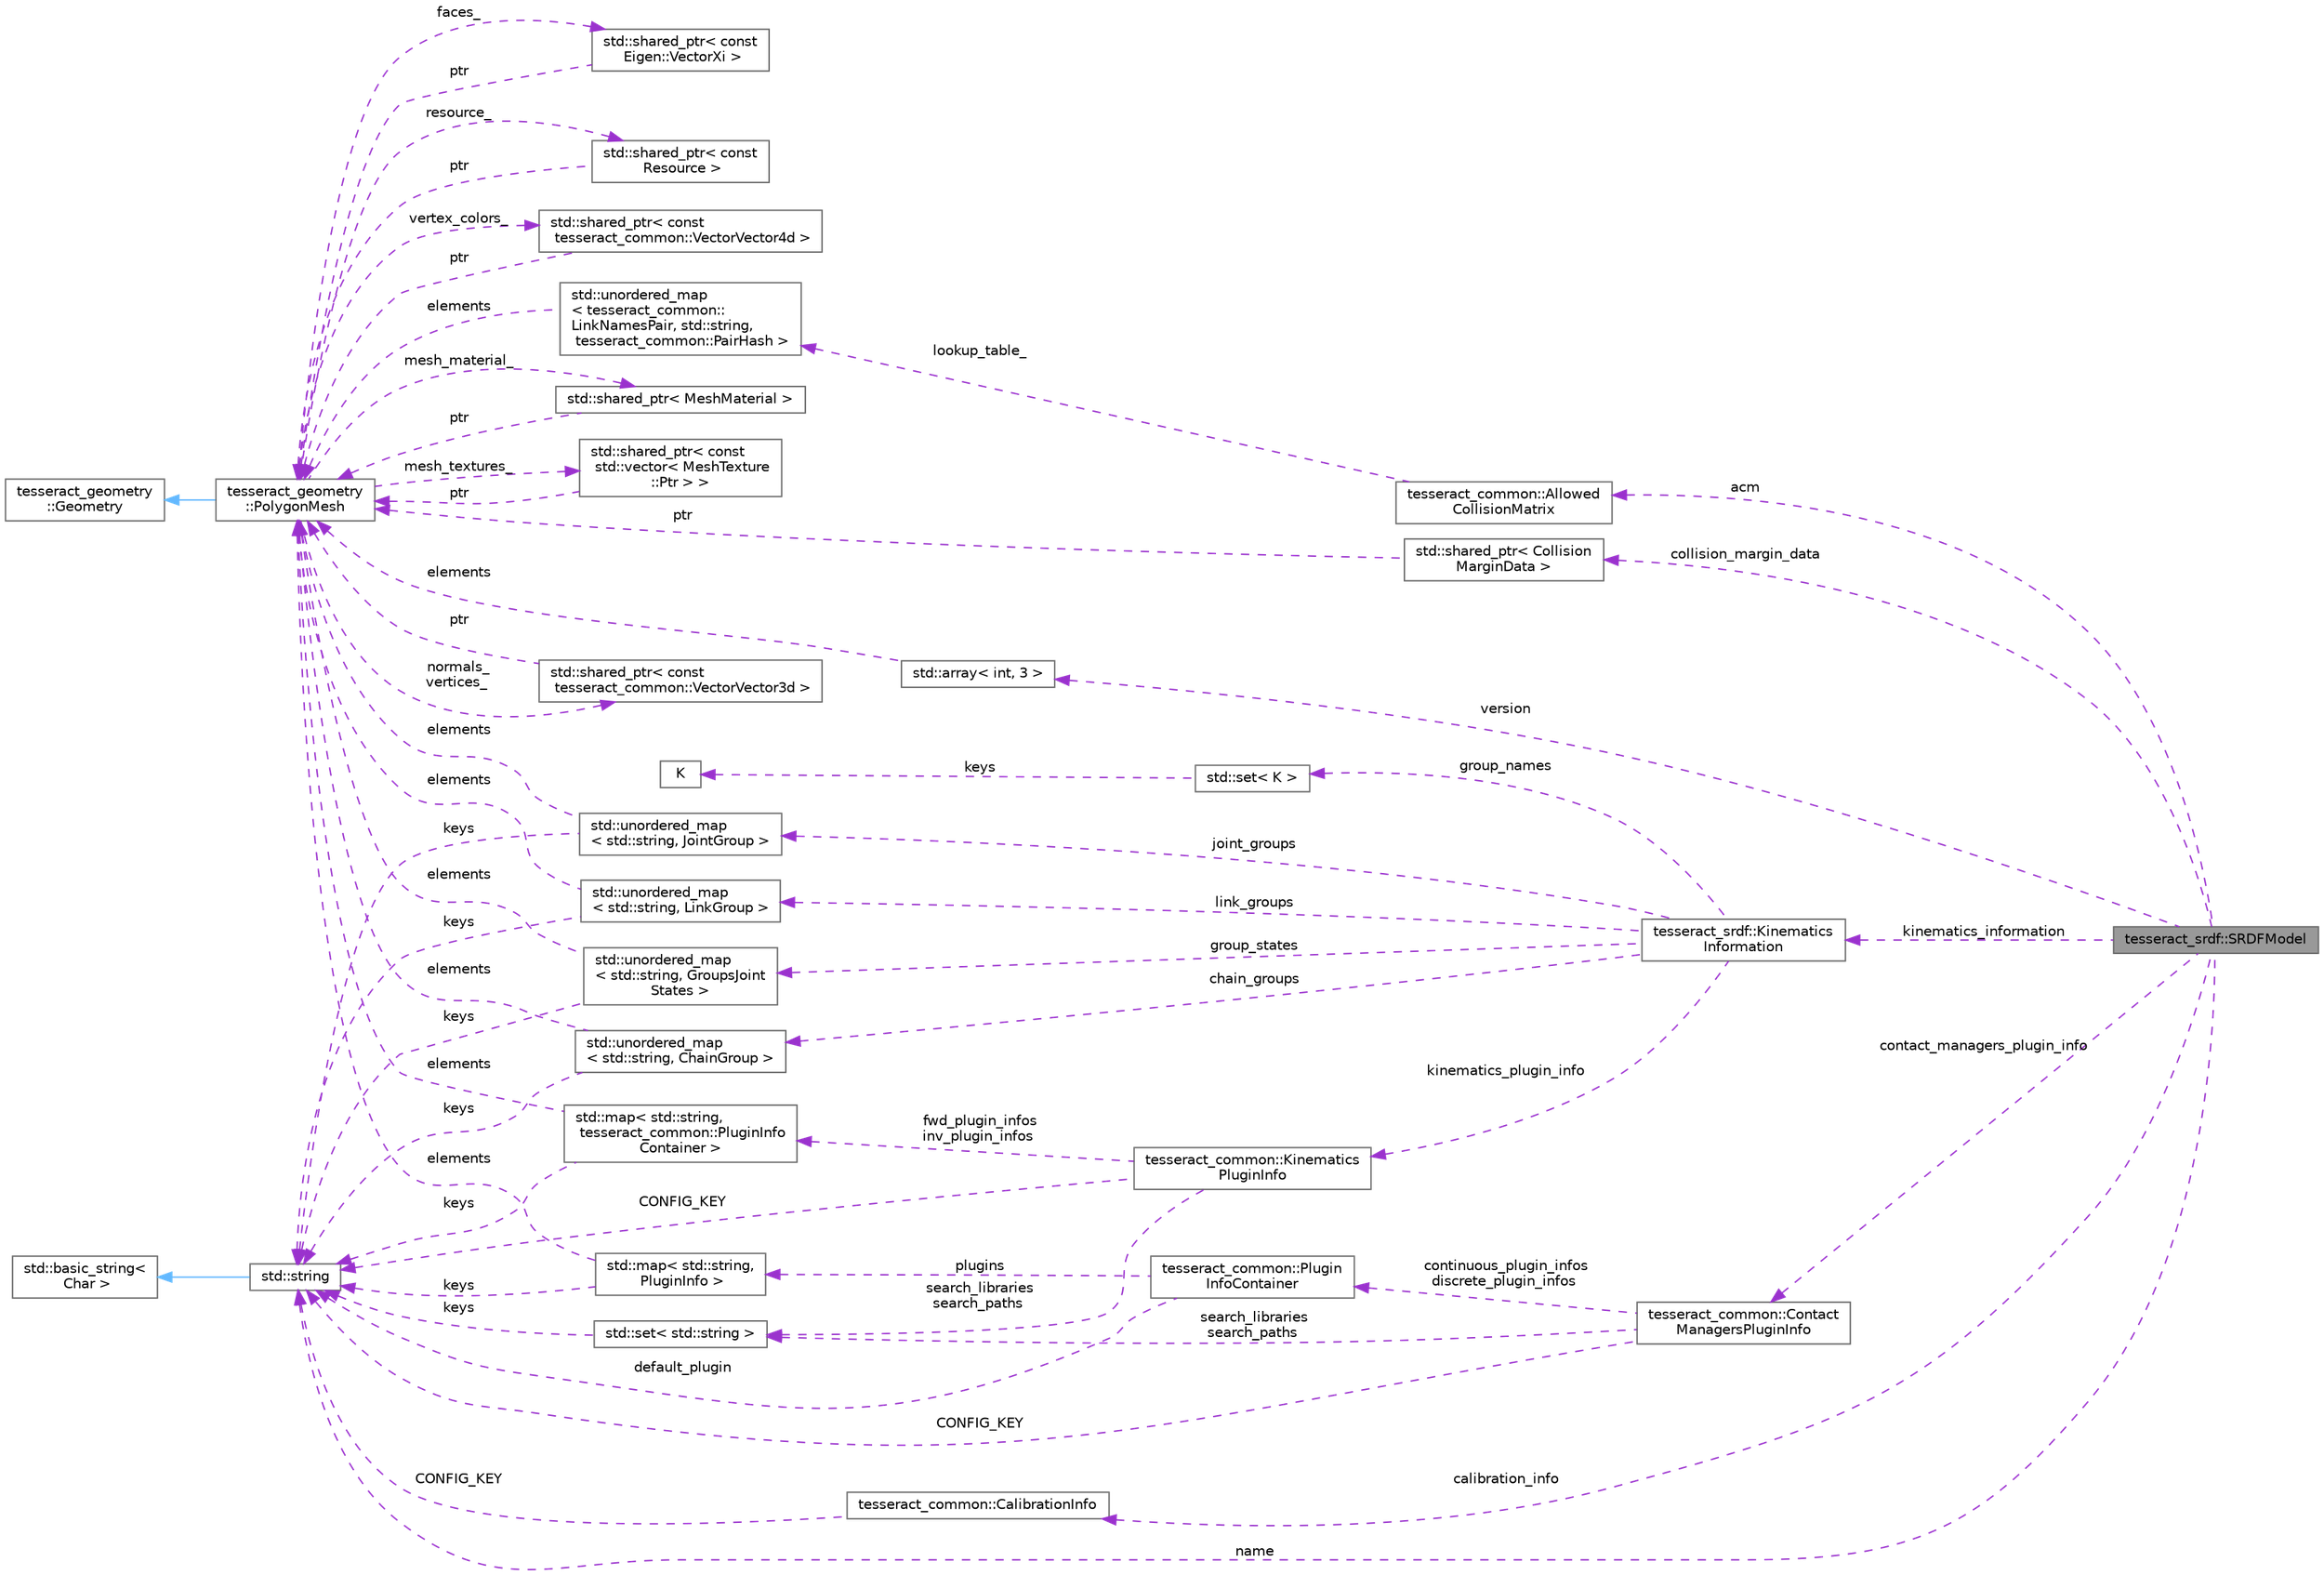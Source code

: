 digraph "tesseract_srdf::SRDFModel"
{
 // LATEX_PDF_SIZE
  bgcolor="transparent";
  edge [fontname=Helvetica,fontsize=10,labelfontname=Helvetica,labelfontsize=10];
  node [fontname=Helvetica,fontsize=10,shape=box,height=0.2,width=0.4];
  rankdir="LR";
  Node1 [label="tesseract_srdf::SRDFModel",height=0.2,width=0.4,color="gray40", fillcolor="grey60", style="filled", fontcolor="black",tooltip="Representation of semantic information about the robot."];
  Node2 -> Node1 [dir="back",color="darkorchid3",style="dashed",label=" name" ];
  Node2 [label="std::string",height=0.2,width=0.4,color="gray40", fillcolor="white", style="filled",tooltip=" "];
  Node3 -> Node2 [dir="back",color="steelblue1",style="solid"];
  Node3 [label="std::basic_string\<\l Char \>",height=0.2,width=0.4,color="gray40", fillcolor="white", style="filled",tooltip=" "];
  Node4 -> Node1 [dir="back",color="darkorchid3",style="dashed",label=" version" ];
  Node4 [label="std::array\< int, 3 \>",height=0.2,width=0.4,color="gray40", fillcolor="white", style="filled",tooltip=" "];
  Node5 -> Node4 [dir="back",color="darkorchid3",style="dashed",label=" elements" ];
  Node5 [label="tesseract_geometry\l::PolygonMesh",height=0.2,width=0.4,color="gray40", fillcolor="white", style="filled",URL="$d8/dc9/classtesseract__geometry_1_1PolygonMesh.html",tooltip=" "];
  Node6 -> Node5 [dir="back",color="steelblue1",style="solid"];
  Node6 [label="tesseract_geometry\l::Geometry",height=0.2,width=0.4,color="gray40", fillcolor="white", style="filled",URL="$df/d1a/classtesseract__geometry_1_1Geometry.html",tooltip=" "];
  Node7 -> Node5 [dir="back",color="darkorchid3",style="dashed",label=" normals_\nvertices_" ];
  Node7 [label="std::shared_ptr\< const\l tesseract_common::VectorVector3d \>",height=0.2,width=0.4,color="gray40", fillcolor="white", style="filled",tooltip=" "];
  Node5 -> Node7 [dir="back",color="darkorchid3",style="dashed",label=" ptr" ];
  Node8 -> Node5 [dir="back",color="darkorchid3",style="dashed",label=" faces_" ];
  Node8 [label="std::shared_ptr\< const\l Eigen::VectorXi \>",height=0.2,width=0.4,color="gray40", fillcolor="white", style="filled",tooltip=" "];
  Node5 -> Node8 [dir="back",color="darkorchid3",style="dashed",label=" ptr" ];
  Node9 -> Node5 [dir="back",color="darkorchid3",style="dashed",label=" resource_" ];
  Node9 [label="std::shared_ptr\< const\l Resource \>",height=0.2,width=0.4,color="gray40", fillcolor="white", style="filled",tooltip=" "];
  Node5 -> Node9 [dir="back",color="darkorchid3",style="dashed",label=" ptr" ];
  Node10 -> Node5 [dir="back",color="darkorchid3",style="dashed",label=" vertex_colors_" ];
  Node10 [label="std::shared_ptr\< const\l tesseract_common::VectorVector4d \>",height=0.2,width=0.4,color="gray40", fillcolor="white", style="filled",tooltip=" "];
  Node5 -> Node10 [dir="back",color="darkorchid3",style="dashed",label=" ptr" ];
  Node11 -> Node5 [dir="back",color="darkorchid3",style="dashed",label=" mesh_material_" ];
  Node11 [label="std::shared_ptr\< MeshMaterial \>",height=0.2,width=0.4,color="gray40", fillcolor="white", style="filled",tooltip=" "];
  Node5 -> Node11 [dir="back",color="darkorchid3",style="dashed",label=" ptr" ];
  Node12 -> Node5 [dir="back",color="darkorchid3",style="dashed",label=" mesh_textures_" ];
  Node12 [label="std::shared_ptr\< const\l std::vector\< MeshTexture\l::Ptr \> \>",height=0.2,width=0.4,color="gray40", fillcolor="white", style="filled",tooltip=" "];
  Node5 -> Node12 [dir="back",color="darkorchid3",style="dashed",label=" ptr" ];
  Node13 -> Node1 [dir="back",color="darkorchid3",style="dashed",label=" kinematics_information" ];
  Node13 [label="tesseract_srdf::Kinematics\lInformation",height=0.2,width=0.4,color="gray40", fillcolor="white", style="filled",URL="$df/d53/structtesseract__srdf_1_1KinematicsInformation.html",tooltip="This hold the kinematics information used to create the SRDF and is the data container for the manipu..."];
  Node14 -> Node13 [dir="back",color="darkorchid3",style="dashed",label=" group_names" ];
  Node14 [label="std::set\< K \>",height=0.2,width=0.4,color="gray40", fillcolor="white", style="filled",tooltip=" "];
  Node15 -> Node14 [dir="back",color="darkorchid3",style="dashed",label=" keys" ];
  Node15 [label="K",height=0.2,width=0.4,color="gray40", fillcolor="white", style="filled",tooltip=" "];
  Node16 -> Node13 [dir="back",color="darkorchid3",style="dashed",label=" chain_groups" ];
  Node16 [label="std::unordered_map\l\< std::string, ChainGroup \>",height=0.2,width=0.4,color="gray40", fillcolor="white", style="filled",tooltip=" "];
  Node2 -> Node16 [dir="back",color="darkorchid3",style="dashed",label=" keys" ];
  Node5 -> Node16 [dir="back",color="darkorchid3",style="dashed",label=" elements" ];
  Node17 -> Node13 [dir="back",color="darkorchid3",style="dashed",label=" joint_groups" ];
  Node17 [label="std::unordered_map\l\< std::string, JointGroup \>",height=0.2,width=0.4,color="gray40", fillcolor="white", style="filled",tooltip=" "];
  Node2 -> Node17 [dir="back",color="darkorchid3",style="dashed",label=" keys" ];
  Node5 -> Node17 [dir="back",color="darkorchid3",style="dashed",label=" elements" ];
  Node18 -> Node13 [dir="back",color="darkorchid3",style="dashed",label=" link_groups" ];
  Node18 [label="std::unordered_map\l\< std::string, LinkGroup \>",height=0.2,width=0.4,color="gray40", fillcolor="white", style="filled",tooltip=" "];
  Node2 -> Node18 [dir="back",color="darkorchid3",style="dashed",label=" keys" ];
  Node5 -> Node18 [dir="back",color="darkorchid3",style="dashed",label=" elements" ];
  Node19 -> Node13 [dir="back",color="darkorchid3",style="dashed",label=" group_states" ];
  Node19 [label="std::unordered_map\l\< std::string, GroupsJoint\lStates \>",height=0.2,width=0.4,color="gray40", fillcolor="white", style="filled",tooltip=" "];
  Node2 -> Node19 [dir="back",color="darkorchid3",style="dashed",label=" keys" ];
  Node5 -> Node19 [dir="back",color="darkorchid3",style="dashed",label=" elements" ];
  Node20 -> Node13 [dir="back",color="darkorchid3",style="dashed",label=" kinematics_plugin_info" ];
  Node20 [label="tesseract_common::Kinematics\lPluginInfo",height=0.2,width=0.4,color="gray40", fillcolor="white", style="filled",URL="$d0/d63/structtesseract__common_1_1KinematicsPluginInfo.html",tooltip="The kinematics plugin information structure."];
  Node21 -> Node20 [dir="back",color="darkorchid3",style="dashed",label=" search_libraries\nsearch_paths" ];
  Node21 [label="std::set\< std::string \>",height=0.2,width=0.4,color="gray40", fillcolor="white", style="filled",tooltip=" "];
  Node2 -> Node21 [dir="back",color="darkorchid3",style="dashed",label=" keys" ];
  Node22 -> Node20 [dir="back",color="darkorchid3",style="dashed",label=" fwd_plugin_infos\ninv_plugin_infos" ];
  Node22 [label="std::map\< std::string,\l tesseract_common::PluginInfo\lContainer \>",height=0.2,width=0.4,color="gray40", fillcolor="white", style="filled",tooltip=" "];
  Node2 -> Node22 [dir="back",color="darkorchid3",style="dashed",label=" keys" ];
  Node5 -> Node22 [dir="back",color="darkorchid3",style="dashed",label=" elements" ];
  Node2 -> Node20 [dir="back",color="darkorchid3",style="dashed",label=" CONFIG_KEY" ];
  Node23 -> Node1 [dir="back",color="darkorchid3",style="dashed",label=" contact_managers_plugin_info" ];
  Node23 [label="tesseract_common::Contact\lManagersPluginInfo",height=0.2,width=0.4,color="gray40", fillcolor="white", style="filled",URL="$db/d9a/structtesseract__common_1_1ContactManagersPluginInfo.html",tooltip="The contact managers plugin information structure."];
  Node21 -> Node23 [dir="back",color="darkorchid3",style="dashed",label=" search_libraries\nsearch_paths" ];
  Node24 -> Node23 [dir="back",color="darkorchid3",style="dashed",label=" continuous_plugin_infos\ndiscrete_plugin_infos" ];
  Node24 [label="tesseract_common::Plugin\lInfoContainer",height=0.2,width=0.4,color="gray40", fillcolor="white", style="filled",URL="$dc/d89/structtesseract__common_1_1PluginInfoContainer.html",tooltip=" "];
  Node2 -> Node24 [dir="back",color="darkorchid3",style="dashed",label=" default_plugin" ];
  Node25 -> Node24 [dir="back",color="darkorchid3",style="dashed",label=" plugins" ];
  Node25 [label="std::map\< std::string,\l PluginInfo \>",height=0.2,width=0.4,color="gray40", fillcolor="white", style="filled",tooltip=" "];
  Node2 -> Node25 [dir="back",color="darkorchid3",style="dashed",label=" keys" ];
  Node5 -> Node25 [dir="back",color="darkorchid3",style="dashed",label=" elements" ];
  Node2 -> Node23 [dir="back",color="darkorchid3",style="dashed",label=" CONFIG_KEY" ];
  Node26 -> Node1 [dir="back",color="darkorchid3",style="dashed",label=" acm" ];
  Node26 [label="tesseract_common::Allowed\lCollisionMatrix",height=0.2,width=0.4,color="gray40", fillcolor="white", style="filled",URL="$d7/d4e/classtesseract__common_1_1AllowedCollisionMatrix.html",tooltip=" "];
  Node27 -> Node26 [dir="back",color="darkorchid3",style="dashed",label=" lookup_table_" ];
  Node27 [label="std::unordered_map\l\< tesseract_common::\lLinkNamesPair, std::string,\l tesseract_common::PairHash \>",height=0.2,width=0.4,color="gray40", fillcolor="white", style="filled",tooltip=" "];
  Node5 -> Node27 [dir="back",color="darkorchid3",style="dashed",label=" elements" ];
  Node28 -> Node1 [dir="back",color="darkorchid3",style="dashed",label=" collision_margin_data" ];
  Node28 [label="std::shared_ptr\< Collision\lMarginData \>",height=0.2,width=0.4,color="gray40", fillcolor="white", style="filled",tooltip=" "];
  Node5 -> Node28 [dir="back",color="darkorchid3",style="dashed",label=" ptr" ];
  Node29 -> Node1 [dir="back",color="darkorchid3",style="dashed",label=" calibration_info" ];
  Node29 [label="tesseract_common::CalibrationInfo",height=0.2,width=0.4,color="gray40", fillcolor="white", style="filled",URL="$d6/d32/structtesseract__common_1_1CalibrationInfo.html",tooltip="The CalibrationInfo struct."];
  Node2 -> Node29 [dir="back",color="darkorchid3",style="dashed",label=" CONFIG_KEY" ];
}

